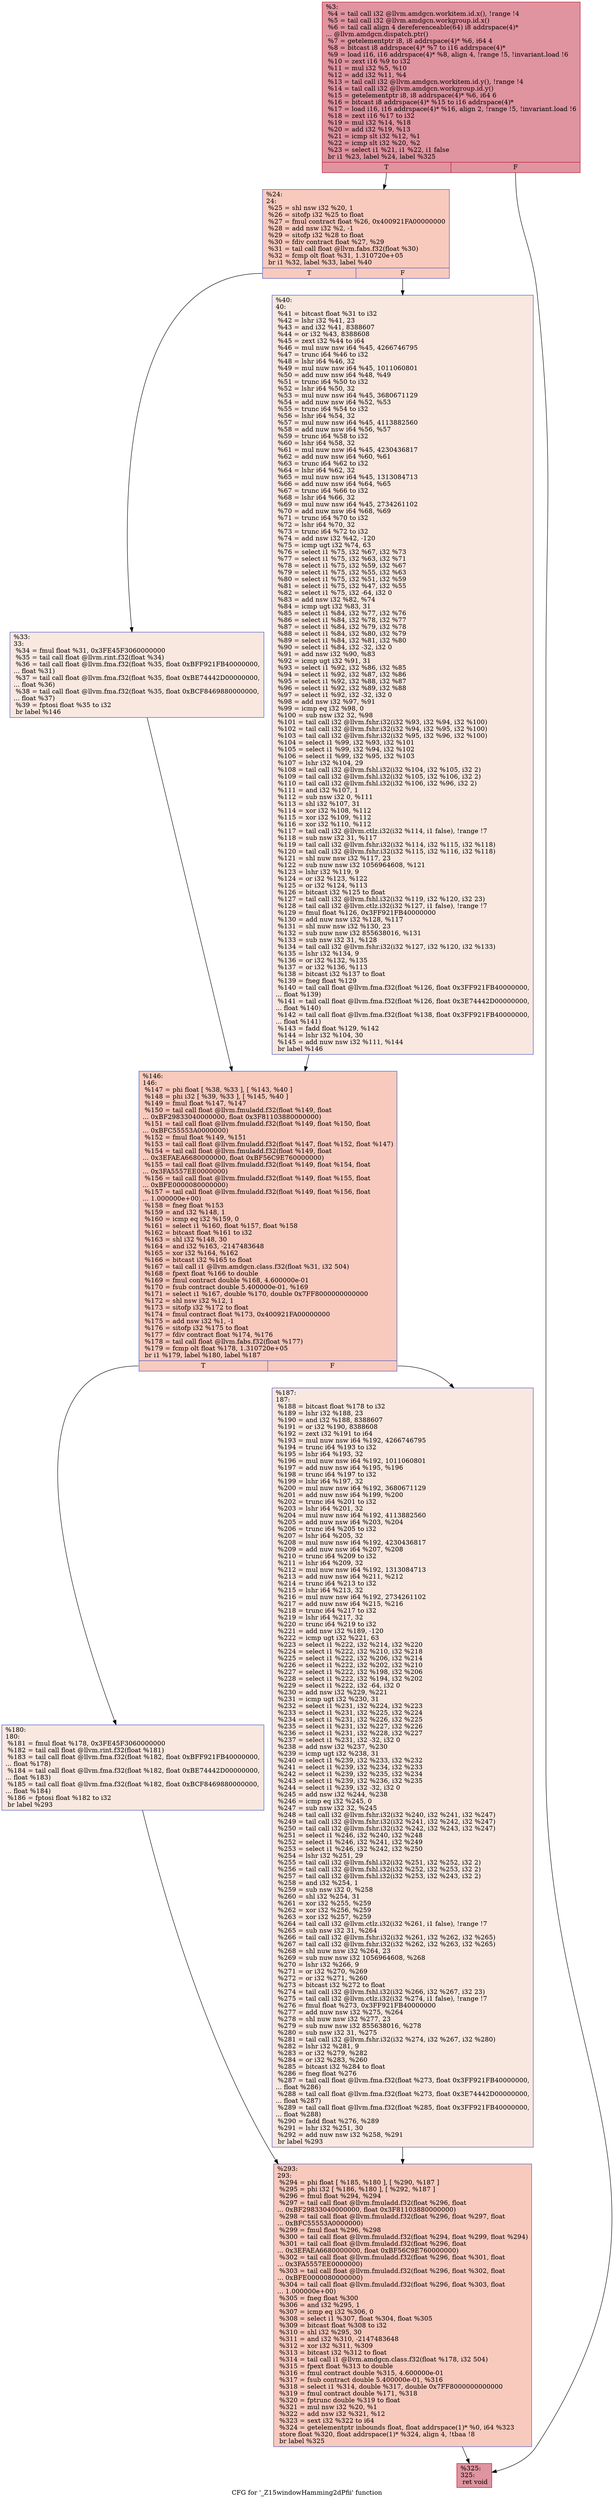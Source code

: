 digraph "CFG for '_Z15windowHamming2dPfii' function" {
	label="CFG for '_Z15windowHamming2dPfii' function";

	Node0x465a3e0 [shape=record,color="#b70d28ff", style=filled, fillcolor="#b70d2870",label="{%3:\l  %4 = tail call i32 @llvm.amdgcn.workitem.id.x(), !range !4\l  %5 = tail call i32 @llvm.amdgcn.workgroup.id.x()\l  %6 = tail call align 4 dereferenceable(64) i8 addrspace(4)*\l... @llvm.amdgcn.dispatch.ptr()\l  %7 = getelementptr i8, i8 addrspace(4)* %6, i64 4\l  %8 = bitcast i8 addrspace(4)* %7 to i16 addrspace(4)*\l  %9 = load i16, i16 addrspace(4)* %8, align 4, !range !5, !invariant.load !6\l  %10 = zext i16 %9 to i32\l  %11 = mul i32 %5, %10\l  %12 = add i32 %11, %4\l  %13 = tail call i32 @llvm.amdgcn.workitem.id.y(), !range !4\l  %14 = tail call i32 @llvm.amdgcn.workgroup.id.y()\l  %15 = getelementptr i8, i8 addrspace(4)* %6, i64 6\l  %16 = bitcast i8 addrspace(4)* %15 to i16 addrspace(4)*\l  %17 = load i16, i16 addrspace(4)* %16, align 2, !range !5, !invariant.load !6\l  %18 = zext i16 %17 to i32\l  %19 = mul i32 %14, %18\l  %20 = add i32 %19, %13\l  %21 = icmp slt i32 %12, %1\l  %22 = icmp slt i32 %20, %2\l  %23 = select i1 %21, i1 %22, i1 false\l  br i1 %23, label %24, label %325\l|{<s0>T|<s1>F}}"];
	Node0x465a3e0:s0 -> Node0x465de70;
	Node0x465a3e0:s1 -> Node0x465df00;
	Node0x465de70 [shape=record,color="#3d50c3ff", style=filled, fillcolor="#ef886b70",label="{%24:\l24:                                               \l  %25 = shl nsw i32 %20, 1\l  %26 = sitofp i32 %25 to float\l  %27 = fmul contract float %26, 0x400921FA00000000\l  %28 = add nsw i32 %2, -1\l  %29 = sitofp i32 %28 to float\l  %30 = fdiv contract float %27, %29\l  %31 = tail call float @llvm.fabs.f32(float %30)\l  %32 = fcmp olt float %31, 1.310720e+05\l  br i1 %32, label %33, label %40\l|{<s0>T|<s1>F}}"];
	Node0x465de70:s0 -> Node0x465cd30;
	Node0x465de70:s1 -> Node0x465cdc0;
	Node0x465cd30 [shape=record,color="#3d50c3ff", style=filled, fillcolor="#f1ccb870",label="{%33:\l33:                                               \l  %34 = fmul float %31, 0x3FE45F3060000000\l  %35 = tail call float @llvm.rint.f32(float %34)\l  %36 = tail call float @llvm.fma.f32(float %35, float 0xBFF921FB40000000,\l... float %31)\l  %37 = tail call float @llvm.fma.f32(float %35, float 0xBE74442D00000000,\l... float %36)\l  %38 = tail call float @llvm.fma.f32(float %35, float 0xBCF8469880000000,\l... float %37)\l  %39 = fptosi float %35 to i32\l  br label %146\l}"];
	Node0x465cd30 -> Node0x465fc30;
	Node0x465cdc0 [shape=record,color="#3d50c3ff", style=filled, fillcolor="#f1ccb870",label="{%40:\l40:                                               \l  %41 = bitcast float %31 to i32\l  %42 = lshr i32 %41, 23\l  %43 = and i32 %41, 8388607\l  %44 = or i32 %43, 8388608\l  %45 = zext i32 %44 to i64\l  %46 = mul nuw nsw i64 %45, 4266746795\l  %47 = trunc i64 %46 to i32\l  %48 = lshr i64 %46, 32\l  %49 = mul nuw nsw i64 %45, 1011060801\l  %50 = add nuw nsw i64 %48, %49\l  %51 = trunc i64 %50 to i32\l  %52 = lshr i64 %50, 32\l  %53 = mul nuw nsw i64 %45, 3680671129\l  %54 = add nuw nsw i64 %52, %53\l  %55 = trunc i64 %54 to i32\l  %56 = lshr i64 %54, 32\l  %57 = mul nuw nsw i64 %45, 4113882560\l  %58 = add nuw nsw i64 %56, %57\l  %59 = trunc i64 %58 to i32\l  %60 = lshr i64 %58, 32\l  %61 = mul nuw nsw i64 %45, 4230436817\l  %62 = add nuw nsw i64 %60, %61\l  %63 = trunc i64 %62 to i32\l  %64 = lshr i64 %62, 32\l  %65 = mul nuw nsw i64 %45, 1313084713\l  %66 = add nuw nsw i64 %64, %65\l  %67 = trunc i64 %66 to i32\l  %68 = lshr i64 %66, 32\l  %69 = mul nuw nsw i64 %45, 2734261102\l  %70 = add nuw nsw i64 %68, %69\l  %71 = trunc i64 %70 to i32\l  %72 = lshr i64 %70, 32\l  %73 = trunc i64 %72 to i32\l  %74 = add nsw i32 %42, -120\l  %75 = icmp ugt i32 %74, 63\l  %76 = select i1 %75, i32 %67, i32 %73\l  %77 = select i1 %75, i32 %63, i32 %71\l  %78 = select i1 %75, i32 %59, i32 %67\l  %79 = select i1 %75, i32 %55, i32 %63\l  %80 = select i1 %75, i32 %51, i32 %59\l  %81 = select i1 %75, i32 %47, i32 %55\l  %82 = select i1 %75, i32 -64, i32 0\l  %83 = add nsw i32 %82, %74\l  %84 = icmp ugt i32 %83, 31\l  %85 = select i1 %84, i32 %77, i32 %76\l  %86 = select i1 %84, i32 %78, i32 %77\l  %87 = select i1 %84, i32 %79, i32 %78\l  %88 = select i1 %84, i32 %80, i32 %79\l  %89 = select i1 %84, i32 %81, i32 %80\l  %90 = select i1 %84, i32 -32, i32 0\l  %91 = add nsw i32 %90, %83\l  %92 = icmp ugt i32 %91, 31\l  %93 = select i1 %92, i32 %86, i32 %85\l  %94 = select i1 %92, i32 %87, i32 %86\l  %95 = select i1 %92, i32 %88, i32 %87\l  %96 = select i1 %92, i32 %89, i32 %88\l  %97 = select i1 %92, i32 -32, i32 0\l  %98 = add nsw i32 %97, %91\l  %99 = icmp eq i32 %98, 0\l  %100 = sub nsw i32 32, %98\l  %101 = tail call i32 @llvm.fshr.i32(i32 %93, i32 %94, i32 %100)\l  %102 = tail call i32 @llvm.fshr.i32(i32 %94, i32 %95, i32 %100)\l  %103 = tail call i32 @llvm.fshr.i32(i32 %95, i32 %96, i32 %100)\l  %104 = select i1 %99, i32 %93, i32 %101\l  %105 = select i1 %99, i32 %94, i32 %102\l  %106 = select i1 %99, i32 %95, i32 %103\l  %107 = lshr i32 %104, 29\l  %108 = tail call i32 @llvm.fshl.i32(i32 %104, i32 %105, i32 2)\l  %109 = tail call i32 @llvm.fshl.i32(i32 %105, i32 %106, i32 2)\l  %110 = tail call i32 @llvm.fshl.i32(i32 %106, i32 %96, i32 2)\l  %111 = and i32 %107, 1\l  %112 = sub nsw i32 0, %111\l  %113 = shl i32 %107, 31\l  %114 = xor i32 %108, %112\l  %115 = xor i32 %109, %112\l  %116 = xor i32 %110, %112\l  %117 = tail call i32 @llvm.ctlz.i32(i32 %114, i1 false), !range !7\l  %118 = sub nsw i32 31, %117\l  %119 = tail call i32 @llvm.fshr.i32(i32 %114, i32 %115, i32 %118)\l  %120 = tail call i32 @llvm.fshr.i32(i32 %115, i32 %116, i32 %118)\l  %121 = shl nuw nsw i32 %117, 23\l  %122 = sub nuw nsw i32 1056964608, %121\l  %123 = lshr i32 %119, 9\l  %124 = or i32 %123, %122\l  %125 = or i32 %124, %113\l  %126 = bitcast i32 %125 to float\l  %127 = tail call i32 @llvm.fshl.i32(i32 %119, i32 %120, i32 23)\l  %128 = tail call i32 @llvm.ctlz.i32(i32 %127, i1 false), !range !7\l  %129 = fmul float %126, 0x3FF921FB40000000\l  %130 = add nuw nsw i32 %128, %117\l  %131 = shl nuw nsw i32 %130, 23\l  %132 = sub nuw nsw i32 855638016, %131\l  %133 = sub nsw i32 31, %128\l  %134 = tail call i32 @llvm.fshr.i32(i32 %127, i32 %120, i32 %133)\l  %135 = lshr i32 %134, 9\l  %136 = or i32 %132, %135\l  %137 = or i32 %136, %113\l  %138 = bitcast i32 %137 to float\l  %139 = fneg float %129\l  %140 = tail call float @llvm.fma.f32(float %126, float 0x3FF921FB40000000,\l... float %139)\l  %141 = tail call float @llvm.fma.f32(float %126, float 0x3E74442D00000000,\l... float %140)\l  %142 = tail call float @llvm.fma.f32(float %138, float 0x3FF921FB40000000,\l... float %141)\l  %143 = fadd float %129, %142\l  %144 = lshr i32 %104, 30\l  %145 = add nuw nsw i32 %111, %144\l  br label %146\l}"];
	Node0x465cdc0 -> Node0x465fc30;
	Node0x465fc30 [shape=record,color="#3d50c3ff", style=filled, fillcolor="#ef886b70",label="{%146:\l146:                                              \l  %147 = phi float [ %38, %33 ], [ %143, %40 ]\l  %148 = phi i32 [ %39, %33 ], [ %145, %40 ]\l  %149 = fmul float %147, %147\l  %150 = tail call float @llvm.fmuladd.f32(float %149, float\l... 0xBF29833040000000, float 0x3F81103880000000)\l  %151 = tail call float @llvm.fmuladd.f32(float %149, float %150, float\l... 0xBFC55553A0000000)\l  %152 = fmul float %149, %151\l  %153 = tail call float @llvm.fmuladd.f32(float %147, float %152, float %147)\l  %154 = tail call float @llvm.fmuladd.f32(float %149, float\l... 0x3EFAEA6680000000, float 0xBF56C9E760000000)\l  %155 = tail call float @llvm.fmuladd.f32(float %149, float %154, float\l... 0x3FA5557EE0000000)\l  %156 = tail call float @llvm.fmuladd.f32(float %149, float %155, float\l... 0xBFE0000080000000)\l  %157 = tail call float @llvm.fmuladd.f32(float %149, float %156, float\l... 1.000000e+00)\l  %158 = fneg float %153\l  %159 = and i32 %148, 1\l  %160 = icmp eq i32 %159, 0\l  %161 = select i1 %160, float %157, float %158\l  %162 = bitcast float %161 to i32\l  %163 = shl i32 %148, 30\l  %164 = and i32 %163, -2147483648\l  %165 = xor i32 %164, %162\l  %166 = bitcast i32 %165 to float\l  %167 = tail call i1 @llvm.amdgcn.class.f32(float %31, i32 504)\l  %168 = fpext float %166 to double\l  %169 = fmul contract double %168, 4.600000e-01\l  %170 = fsub contract double 5.400000e-01, %169\l  %171 = select i1 %167, double %170, double 0x7FF8000000000000\l  %172 = shl nsw i32 %12, 1\l  %173 = sitofp i32 %172 to float\l  %174 = fmul contract float %173, 0x400921FA00000000\l  %175 = add nsw i32 %1, -1\l  %176 = sitofp i32 %175 to float\l  %177 = fdiv contract float %174, %176\l  %178 = tail call float @llvm.fabs.f32(float %177)\l  %179 = fcmp olt float %178, 1.310720e+05\l  br i1 %179, label %180, label %187\l|{<s0>T|<s1>F}}"];
	Node0x465fc30:s0 -> Node0x4667590;
	Node0x465fc30:s1 -> Node0x4667620;
	Node0x4667590 [shape=record,color="#3d50c3ff", style=filled, fillcolor="#f1ccb870",label="{%180:\l180:                                              \l  %181 = fmul float %178, 0x3FE45F3060000000\l  %182 = tail call float @llvm.rint.f32(float %181)\l  %183 = tail call float @llvm.fma.f32(float %182, float 0xBFF921FB40000000,\l... float %178)\l  %184 = tail call float @llvm.fma.f32(float %182, float 0xBE74442D00000000,\l... float %183)\l  %185 = tail call float @llvm.fma.f32(float %182, float 0xBCF8469880000000,\l... float %184)\l  %186 = fptosi float %182 to i32\l  br label %293\l}"];
	Node0x4667590 -> Node0x4667ce0;
	Node0x4667620 [shape=record,color="#3d50c3ff", style=filled, fillcolor="#f1ccb870",label="{%187:\l187:                                              \l  %188 = bitcast float %178 to i32\l  %189 = lshr i32 %188, 23\l  %190 = and i32 %188, 8388607\l  %191 = or i32 %190, 8388608\l  %192 = zext i32 %191 to i64\l  %193 = mul nuw nsw i64 %192, 4266746795\l  %194 = trunc i64 %193 to i32\l  %195 = lshr i64 %193, 32\l  %196 = mul nuw nsw i64 %192, 1011060801\l  %197 = add nuw nsw i64 %195, %196\l  %198 = trunc i64 %197 to i32\l  %199 = lshr i64 %197, 32\l  %200 = mul nuw nsw i64 %192, 3680671129\l  %201 = add nuw nsw i64 %199, %200\l  %202 = trunc i64 %201 to i32\l  %203 = lshr i64 %201, 32\l  %204 = mul nuw nsw i64 %192, 4113882560\l  %205 = add nuw nsw i64 %203, %204\l  %206 = trunc i64 %205 to i32\l  %207 = lshr i64 %205, 32\l  %208 = mul nuw nsw i64 %192, 4230436817\l  %209 = add nuw nsw i64 %207, %208\l  %210 = trunc i64 %209 to i32\l  %211 = lshr i64 %209, 32\l  %212 = mul nuw nsw i64 %192, 1313084713\l  %213 = add nuw nsw i64 %211, %212\l  %214 = trunc i64 %213 to i32\l  %215 = lshr i64 %213, 32\l  %216 = mul nuw nsw i64 %192, 2734261102\l  %217 = add nuw nsw i64 %215, %216\l  %218 = trunc i64 %217 to i32\l  %219 = lshr i64 %217, 32\l  %220 = trunc i64 %219 to i32\l  %221 = add nsw i32 %189, -120\l  %222 = icmp ugt i32 %221, 63\l  %223 = select i1 %222, i32 %214, i32 %220\l  %224 = select i1 %222, i32 %210, i32 %218\l  %225 = select i1 %222, i32 %206, i32 %214\l  %226 = select i1 %222, i32 %202, i32 %210\l  %227 = select i1 %222, i32 %198, i32 %206\l  %228 = select i1 %222, i32 %194, i32 %202\l  %229 = select i1 %222, i32 -64, i32 0\l  %230 = add nsw i32 %229, %221\l  %231 = icmp ugt i32 %230, 31\l  %232 = select i1 %231, i32 %224, i32 %223\l  %233 = select i1 %231, i32 %225, i32 %224\l  %234 = select i1 %231, i32 %226, i32 %225\l  %235 = select i1 %231, i32 %227, i32 %226\l  %236 = select i1 %231, i32 %228, i32 %227\l  %237 = select i1 %231, i32 -32, i32 0\l  %238 = add nsw i32 %237, %230\l  %239 = icmp ugt i32 %238, 31\l  %240 = select i1 %239, i32 %233, i32 %232\l  %241 = select i1 %239, i32 %234, i32 %233\l  %242 = select i1 %239, i32 %235, i32 %234\l  %243 = select i1 %239, i32 %236, i32 %235\l  %244 = select i1 %239, i32 -32, i32 0\l  %245 = add nsw i32 %244, %238\l  %246 = icmp eq i32 %245, 0\l  %247 = sub nsw i32 32, %245\l  %248 = tail call i32 @llvm.fshr.i32(i32 %240, i32 %241, i32 %247)\l  %249 = tail call i32 @llvm.fshr.i32(i32 %241, i32 %242, i32 %247)\l  %250 = tail call i32 @llvm.fshr.i32(i32 %242, i32 %243, i32 %247)\l  %251 = select i1 %246, i32 %240, i32 %248\l  %252 = select i1 %246, i32 %241, i32 %249\l  %253 = select i1 %246, i32 %242, i32 %250\l  %254 = lshr i32 %251, 29\l  %255 = tail call i32 @llvm.fshl.i32(i32 %251, i32 %252, i32 2)\l  %256 = tail call i32 @llvm.fshl.i32(i32 %252, i32 %253, i32 2)\l  %257 = tail call i32 @llvm.fshl.i32(i32 %253, i32 %243, i32 2)\l  %258 = and i32 %254, 1\l  %259 = sub nsw i32 0, %258\l  %260 = shl i32 %254, 31\l  %261 = xor i32 %255, %259\l  %262 = xor i32 %256, %259\l  %263 = xor i32 %257, %259\l  %264 = tail call i32 @llvm.ctlz.i32(i32 %261, i1 false), !range !7\l  %265 = sub nsw i32 31, %264\l  %266 = tail call i32 @llvm.fshr.i32(i32 %261, i32 %262, i32 %265)\l  %267 = tail call i32 @llvm.fshr.i32(i32 %262, i32 %263, i32 %265)\l  %268 = shl nuw nsw i32 %264, 23\l  %269 = sub nuw nsw i32 1056964608, %268\l  %270 = lshr i32 %266, 9\l  %271 = or i32 %270, %269\l  %272 = or i32 %271, %260\l  %273 = bitcast i32 %272 to float\l  %274 = tail call i32 @llvm.fshl.i32(i32 %266, i32 %267, i32 23)\l  %275 = tail call i32 @llvm.ctlz.i32(i32 %274, i1 false), !range !7\l  %276 = fmul float %273, 0x3FF921FB40000000\l  %277 = add nuw nsw i32 %275, %264\l  %278 = shl nuw nsw i32 %277, 23\l  %279 = sub nuw nsw i32 855638016, %278\l  %280 = sub nsw i32 31, %275\l  %281 = tail call i32 @llvm.fshr.i32(i32 %274, i32 %267, i32 %280)\l  %282 = lshr i32 %281, 9\l  %283 = or i32 %279, %282\l  %284 = or i32 %283, %260\l  %285 = bitcast i32 %284 to float\l  %286 = fneg float %276\l  %287 = tail call float @llvm.fma.f32(float %273, float 0x3FF921FB40000000,\l... float %286)\l  %288 = tail call float @llvm.fma.f32(float %273, float 0x3E74442D00000000,\l... float %287)\l  %289 = tail call float @llvm.fma.f32(float %285, float 0x3FF921FB40000000,\l... float %288)\l  %290 = fadd float %276, %289\l  %291 = lshr i32 %251, 30\l  %292 = add nuw nsw i32 %258, %291\l  br label %293\l}"];
	Node0x4667620 -> Node0x4667ce0;
	Node0x4667ce0 [shape=record,color="#3d50c3ff", style=filled, fillcolor="#ef886b70",label="{%293:\l293:                                              \l  %294 = phi float [ %185, %180 ], [ %290, %187 ]\l  %295 = phi i32 [ %186, %180 ], [ %292, %187 ]\l  %296 = fmul float %294, %294\l  %297 = tail call float @llvm.fmuladd.f32(float %296, float\l... 0xBF29833040000000, float 0x3F81103880000000)\l  %298 = tail call float @llvm.fmuladd.f32(float %296, float %297, float\l... 0xBFC55553A0000000)\l  %299 = fmul float %296, %298\l  %300 = tail call float @llvm.fmuladd.f32(float %294, float %299, float %294)\l  %301 = tail call float @llvm.fmuladd.f32(float %296, float\l... 0x3EFAEA6680000000, float 0xBF56C9E760000000)\l  %302 = tail call float @llvm.fmuladd.f32(float %296, float %301, float\l... 0x3FA5557EE0000000)\l  %303 = tail call float @llvm.fmuladd.f32(float %296, float %302, float\l... 0xBFE0000080000000)\l  %304 = tail call float @llvm.fmuladd.f32(float %296, float %303, float\l... 1.000000e+00)\l  %305 = fneg float %300\l  %306 = and i32 %295, 1\l  %307 = icmp eq i32 %306, 0\l  %308 = select i1 %307, float %304, float %305\l  %309 = bitcast float %308 to i32\l  %310 = shl i32 %295, 30\l  %311 = and i32 %310, -2147483648\l  %312 = xor i32 %311, %309\l  %313 = bitcast i32 %312 to float\l  %314 = tail call i1 @llvm.amdgcn.class.f32(float %178, i32 504)\l  %315 = fpext float %313 to double\l  %316 = fmul contract double %315, 4.600000e-01\l  %317 = fsub contract double 5.400000e-01, %316\l  %318 = select i1 %314, double %317, double 0x7FF8000000000000\l  %319 = fmul contract double %171, %318\l  %320 = fptrunc double %319 to float\l  %321 = mul nsw i32 %20, %1\l  %322 = add nsw i32 %321, %12\l  %323 = sext i32 %322 to i64\l  %324 = getelementptr inbounds float, float addrspace(1)* %0, i64 %323\l  store float %320, float addrspace(1)* %324, align 4, !tbaa !8\l  br label %325\l}"];
	Node0x4667ce0 -> Node0x465df00;
	Node0x465df00 [shape=record,color="#b70d28ff", style=filled, fillcolor="#b70d2870",label="{%325:\l325:                                              \l  ret void\l}"];
}

